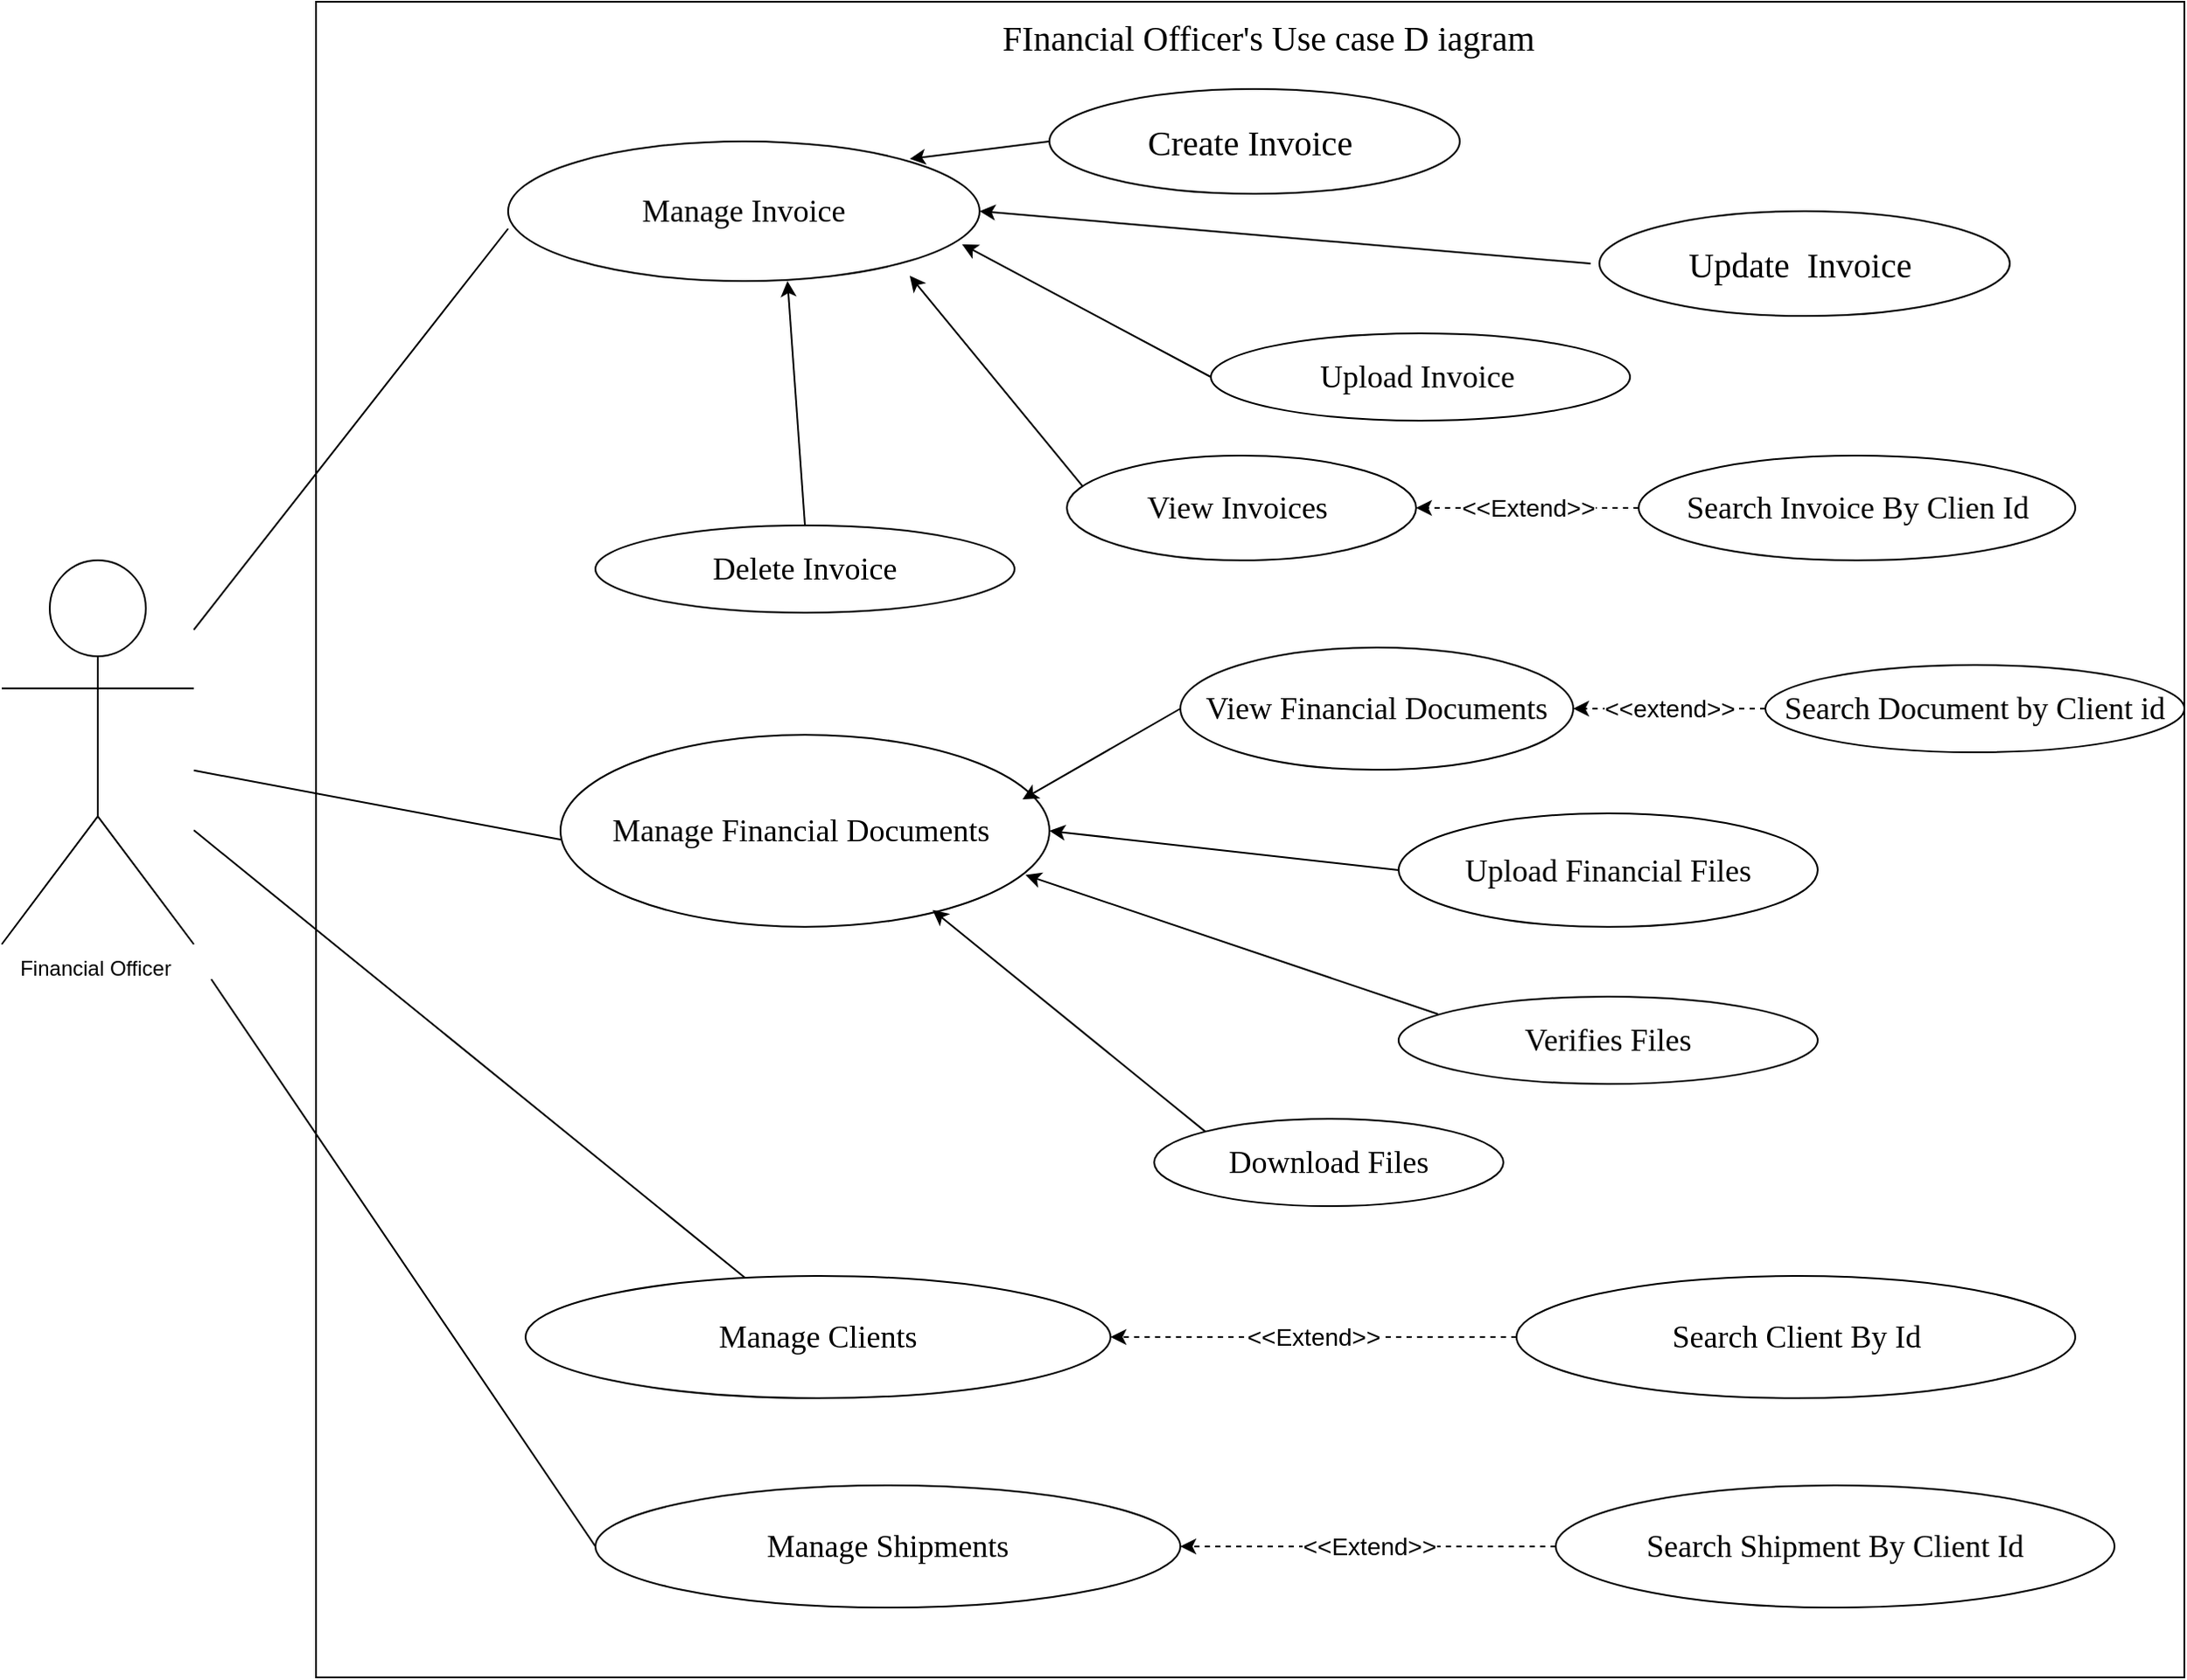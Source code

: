 <mxfile>
    <diagram id="QwLRxETMtKNknzj1DCb_" name="Page-1">
        <mxGraphModel dx="2395" dy="1039" grid="1" gridSize="10" guides="1" tooltips="1" connect="1" arrows="1" fold="1" page="1" pageScale="1" pageWidth="850" pageHeight="1100" math="0" shadow="0">
            <root>
                <mxCell id="0"/>
                <mxCell id="1" parent="0"/>
                <mxCell id="3" value="" style="rounded=0;whiteSpace=wrap;html=1;movable=1;resizable=1;rotatable=1;deletable=1;editable=1;locked=0;connectable=1;" parent="1" vertex="1">
                    <mxGeometry x="-270" y="10" width="1070" height="960" as="geometry"/>
                </mxCell>
                <mxCell id="2" value="Financial Officer&amp;nbsp;" style="shape=umlActor;verticalLabelPosition=bottom;verticalAlign=top;html=1;outlineConnect=0;" parent="1" vertex="1">
                    <mxGeometry x="-450" y="330" width="110" height="220" as="geometry"/>
                </mxCell>
                <mxCell id="4" value="Manage Invoice" style="ellipse;whiteSpace=wrap;html=1;fontFamily=Times New Roman;fontSize=18;" parent="1" vertex="1">
                    <mxGeometry x="-160" y="90" width="270" height="80" as="geometry"/>
                </mxCell>
                <mxCell id="7" value="Manage Financial Documents&amp;nbsp;" style="ellipse;whiteSpace=wrap;html=1;fontFamily=Times New Roman;fontSize=18;" parent="1" vertex="1">
                    <mxGeometry x="-130" y="430" width="280" height="110" as="geometry"/>
                </mxCell>
                <mxCell id="72" style="edgeStyle=none;html=1;entryX=1;entryY=0.5;entryDx=0;entryDy=0;" edge="1" parent="1" target="4">
                    <mxGeometry relative="1" as="geometry">
                        <mxPoint x="460" y="160" as="sourcePoint"/>
                        <mxPoint x="120" y="130" as="targetPoint"/>
                    </mxGeometry>
                </mxCell>
                <mxCell id="73" style="edgeStyle=none;html=1;exitX=0;exitY=0.5;exitDx=0;exitDy=0;" edge="1" parent="1" source="10">
                    <mxGeometry relative="1" as="geometry">
                        <mxPoint x="100" y="149" as="targetPoint"/>
                    </mxGeometry>
                </mxCell>
                <mxCell id="10" value="Upload Invoice&amp;nbsp;" style="ellipse;whiteSpace=wrap;html=1;fontFamily=Times New Roman;fontSize=18;" parent="1" vertex="1">
                    <mxGeometry x="242.5" y="200" width="240" height="50" as="geometry"/>
                </mxCell>
                <mxCell id="74" style="edgeStyle=none;html=1;exitX=0.065;exitY=0.373;exitDx=0;exitDy=0;exitPerimeter=0;" edge="1" parent="1" source="11">
                    <mxGeometry relative="1" as="geometry">
                        <mxPoint x="70" y="167" as="targetPoint"/>
                        <mxPoint x="150" y="260" as="sourcePoint"/>
                    </mxGeometry>
                </mxCell>
                <mxCell id="11" value="View Invoices&amp;nbsp;" style="ellipse;whiteSpace=wrap;html=1;fontFamily=Times New Roman;fontSize=18;" parent="1" vertex="1">
                    <mxGeometry x="160" y="270" width="200" height="60" as="geometry"/>
                </mxCell>
                <mxCell id="77" style="edgeStyle=none;html=1;exitX=0;exitY=0.5;exitDx=0;exitDy=0;" edge="1" parent="1" source="82">
                    <mxGeometry relative="1" as="geometry">
                        <mxPoint x="70" y="100" as="targetPoint"/>
                        <mxPoint x="140" y="65" as="sourcePoint"/>
                    </mxGeometry>
                </mxCell>
                <mxCell id="66" style="edgeStyle=none;html=1;exitX=0;exitY=0.5;exitDx=0;exitDy=0;entryX=0.945;entryY=0.336;entryDx=0;entryDy=0;entryPerimeter=0;" edge="1" parent="1" source="26" target="7">
                    <mxGeometry relative="1" as="geometry">
                        <mxPoint x="160" y="480" as="targetPoint"/>
                    </mxGeometry>
                </mxCell>
                <mxCell id="26" value="View Financial Documents" style="ellipse;whiteSpace=wrap;html=1;fontFamily=Times New Roman;fontSize=18;" parent="1" vertex="1">
                    <mxGeometry x="225" y="380" width="225" height="70" as="geometry"/>
                </mxCell>
                <mxCell id="67" style="edgeStyle=none;html=1;exitX=0.094;exitY=0.2;exitDx=0;exitDy=0;exitPerimeter=0;entryX=0.951;entryY=0.73;entryDx=0;entryDy=0;entryPerimeter=0;" edge="1" parent="1" source="27" target="7">
                    <mxGeometry relative="1" as="geometry">
                        <mxPoint x="160" y="530" as="targetPoint"/>
                    </mxGeometry>
                </mxCell>
                <mxCell id="27" value="Verifies Files" style="ellipse;whiteSpace=wrap;html=1;fontFamily=Times New Roman;fontSize=18;" parent="1" vertex="1">
                    <mxGeometry x="350" y="580" width="240" height="50" as="geometry"/>
                </mxCell>
                <mxCell id="87" style="edgeStyle=none;html=1;exitX=0;exitY=0.5;exitDx=0;exitDy=0;entryX=1;entryY=0.5;entryDx=0;entryDy=0;" edge="1" parent="1" source="28" target="7">
                    <mxGeometry relative="1" as="geometry">
                        <mxPoint x="160" y="500.333" as="targetPoint"/>
                    </mxGeometry>
                </mxCell>
                <mxCell id="28" value="Upload Financial Files" style="ellipse;whiteSpace=wrap;html=1;fontFamily=Times New Roman;fontSize=18;" parent="1" vertex="1">
                    <mxGeometry x="350" y="475" width="240" height="65" as="geometry"/>
                </mxCell>
                <mxCell id="86" style="edgeStyle=none;html=1;exitX=0;exitY=0;exitDx=0;exitDy=0;entryX=0.761;entryY=0.912;entryDx=0;entryDy=0;entryPerimeter=0;" edge="1" parent="1" source="38" target="7">
                    <mxGeometry relative="1" as="geometry">
                        <mxPoint x="130" y="530" as="targetPoint"/>
                    </mxGeometry>
                </mxCell>
                <mxCell id="38" value="Download Files" style="ellipse;whiteSpace=wrap;html=1;fontFamily=Times New Roman;fontSize=18;" parent="1" vertex="1">
                    <mxGeometry x="210" y="650" width="200" height="50" as="geometry"/>
                </mxCell>
                <mxCell id="40" value="Search Document by Client id" style="ellipse;whiteSpace=wrap;html=1;fontFamily=Times New Roman;fontSize=18;" parent="1" vertex="1">
                    <mxGeometry x="560" y="390" width="240" height="50" as="geometry"/>
                </mxCell>
                <mxCell id="41" value="Manage Shipments" style="ellipse;whiteSpace=wrap;html=1;fontFamily=Times New Roman;fontSize=18;" parent="1" vertex="1">
                    <mxGeometry x="-110" y="860" width="335" height="70" as="geometry"/>
                </mxCell>
                <mxCell id="59" value="FInancial Officer&#39;s Use case D iagram" style="text;html=1;align=center;verticalAlign=middle;resizable=0;points=[];autosize=1;strokeColor=none;fillColor=none;fontSize=20;fontFamily=Times New Roman;" parent="1" vertex="1">
                    <mxGeometry x="110" y="10" width="330" height="40" as="geometry"/>
                </mxCell>
                <mxCell id="62" value="" style="endArrow=none;html=1;" edge="1" parent="1" source="2">
                    <mxGeometry width="50" height="50" relative="1" as="geometry">
                        <mxPoint x="120" y="380" as="sourcePoint"/>
                        <mxPoint x="-160" y="140" as="targetPoint"/>
                    </mxGeometry>
                </mxCell>
                <mxCell id="90" value="&lt;font style=&quot;font-size: 14px;&quot;&gt;&amp;lt;&amp;lt;Extend&amp;gt;&amp;gt;&lt;/font&gt;" style="edgeStyle=none;html=1;exitX=0;exitY=0.5;exitDx=0;exitDy=0;entryX=1;entryY=0.5;entryDx=0;entryDy=0;dashed=1;" edge="1" parent="1" source="64" target="41">
                    <mxGeometry relative="1" as="geometry"/>
                </mxCell>
                <mxCell id="64" value="Search Shipment By Client Id" style="ellipse;whiteSpace=wrap;html=1;fontFamily=Times New Roman;fontSize=18;" vertex="1" parent="1">
                    <mxGeometry x="440" y="860" width="320" height="70" as="geometry"/>
                </mxCell>
                <mxCell id="71" value="&lt;font style=&quot;font-size: 14px;&quot;&gt;&amp;lt;&amp;lt;extend&amp;gt;&amp;gt;&lt;/font&gt;" style="edgeStyle=none;html=1;exitX=0;exitY=0.5;exitDx=0;exitDy=0;dashed=1;" edge="1" parent="1" source="40" target="26">
                    <mxGeometry relative="1" as="geometry">
                        <mxPoint x="470" y="425" as="targetPoint"/>
                    </mxGeometry>
                </mxCell>
                <mxCell id="76" style="edgeStyle=none;html=1;exitX=0.5;exitY=0;exitDx=0;exitDy=0;" edge="1" parent="1" source="75">
                    <mxGeometry relative="1" as="geometry">
                        <mxPoint y="170" as="targetPoint"/>
                        <mxPoint x="-20" y="320" as="sourcePoint"/>
                    </mxGeometry>
                </mxCell>
                <mxCell id="75" value="Delete Invoice" style="ellipse;whiteSpace=wrap;html=1;fontFamily=Times New Roman;fontSize=18;" vertex="1" parent="1">
                    <mxGeometry x="-110" y="310" width="240" height="50" as="geometry"/>
                </mxCell>
                <mxCell id="82" value="Create Invoice&amp;nbsp;" style="ellipse;whiteSpace=wrap;html=1;fontFamily=Times New Roman;fontSize=20;" vertex="1" parent="1">
                    <mxGeometry x="150" y="60" width="235" height="60" as="geometry"/>
                </mxCell>
                <mxCell id="83" value="Update&amp;nbsp; Invoice&amp;nbsp;" style="ellipse;whiteSpace=wrap;html=1;fontFamily=Times New Roman;fontSize=20;" vertex="1" parent="1">
                    <mxGeometry x="465" y="130" width="235" height="60" as="geometry"/>
                </mxCell>
                <mxCell id="84" value="" style="endArrow=none;html=1;" edge="1" parent="1" source="2">
                    <mxGeometry width="50" height="50" relative="1" as="geometry">
                        <mxPoint x="-140" y="550" as="sourcePoint"/>
                        <mxPoint x="-130" y="490" as="targetPoint"/>
                    </mxGeometry>
                </mxCell>
                <mxCell id="89" value="" style="endArrow=none;html=1;entryX=0;entryY=0.5;entryDx=0;entryDy=0;" edge="1" parent="1" target="41">
                    <mxGeometry width="50" height="50" relative="1" as="geometry">
                        <mxPoint x="-330" y="570" as="sourcePoint"/>
                        <mxPoint x="-110" y="820" as="targetPoint"/>
                    </mxGeometry>
                </mxCell>
                <mxCell id="94" value="Manage Clients" style="ellipse;whiteSpace=wrap;html=1;fontFamily=Times New Roman;fontSize=18;" vertex="1" parent="1">
                    <mxGeometry x="-150" y="740" width="335" height="70" as="geometry"/>
                </mxCell>
                <mxCell id="95" value="&lt;font style=&quot;font-size: 14px;&quot;&gt;&amp;lt;&amp;lt;Extend&amp;gt;&amp;gt;&lt;/font&gt;" style="edgeStyle=none;html=1;exitX=0;exitY=0.5;exitDx=0;exitDy=0;dashed=1;" edge="1" parent="1" source="96" target="94">
                    <mxGeometry relative="1" as="geometry">
                        <mxPoint x="202.5" y="775" as="targetPoint"/>
                    </mxGeometry>
                </mxCell>
                <mxCell id="96" value="Search Client By Id" style="ellipse;whiteSpace=wrap;html=1;fontFamily=Times New Roman;fontSize=18;" vertex="1" parent="1">
                    <mxGeometry x="417.5" y="740" width="320" height="70" as="geometry"/>
                </mxCell>
                <mxCell id="97" value="" style="endArrow=none;html=1;" edge="1" parent="1" source="2" target="94">
                    <mxGeometry width="50" height="50" relative="1" as="geometry">
                        <mxPoint x="-140" y="640" as="sourcePoint"/>
                        <mxPoint x="-90" y="590" as="targetPoint"/>
                    </mxGeometry>
                </mxCell>
                <mxCell id="100" value="&lt;font style=&quot;font-size: 14px;&quot;&gt;&amp;lt;&amp;lt;Extend&amp;gt;&amp;gt;&lt;/font&gt;" style="edgeStyle=none;html=1;exitX=0;exitY=0.5;exitDx=0;exitDy=0;entryX=1;entryY=0.5;entryDx=0;entryDy=0;dashed=1;" edge="1" parent="1" source="98" target="11">
                    <mxGeometry relative="1" as="geometry"/>
                </mxCell>
                <mxCell id="98" value="Search Invoice By Clien Id" style="ellipse;whiteSpace=wrap;html=1;fontFamily=Times New Roman;fontSize=18;" vertex="1" parent="1">
                    <mxGeometry x="487.5" y="270" width="250" height="60" as="geometry"/>
                </mxCell>
            </root>
        </mxGraphModel>
    </diagram>
</mxfile>